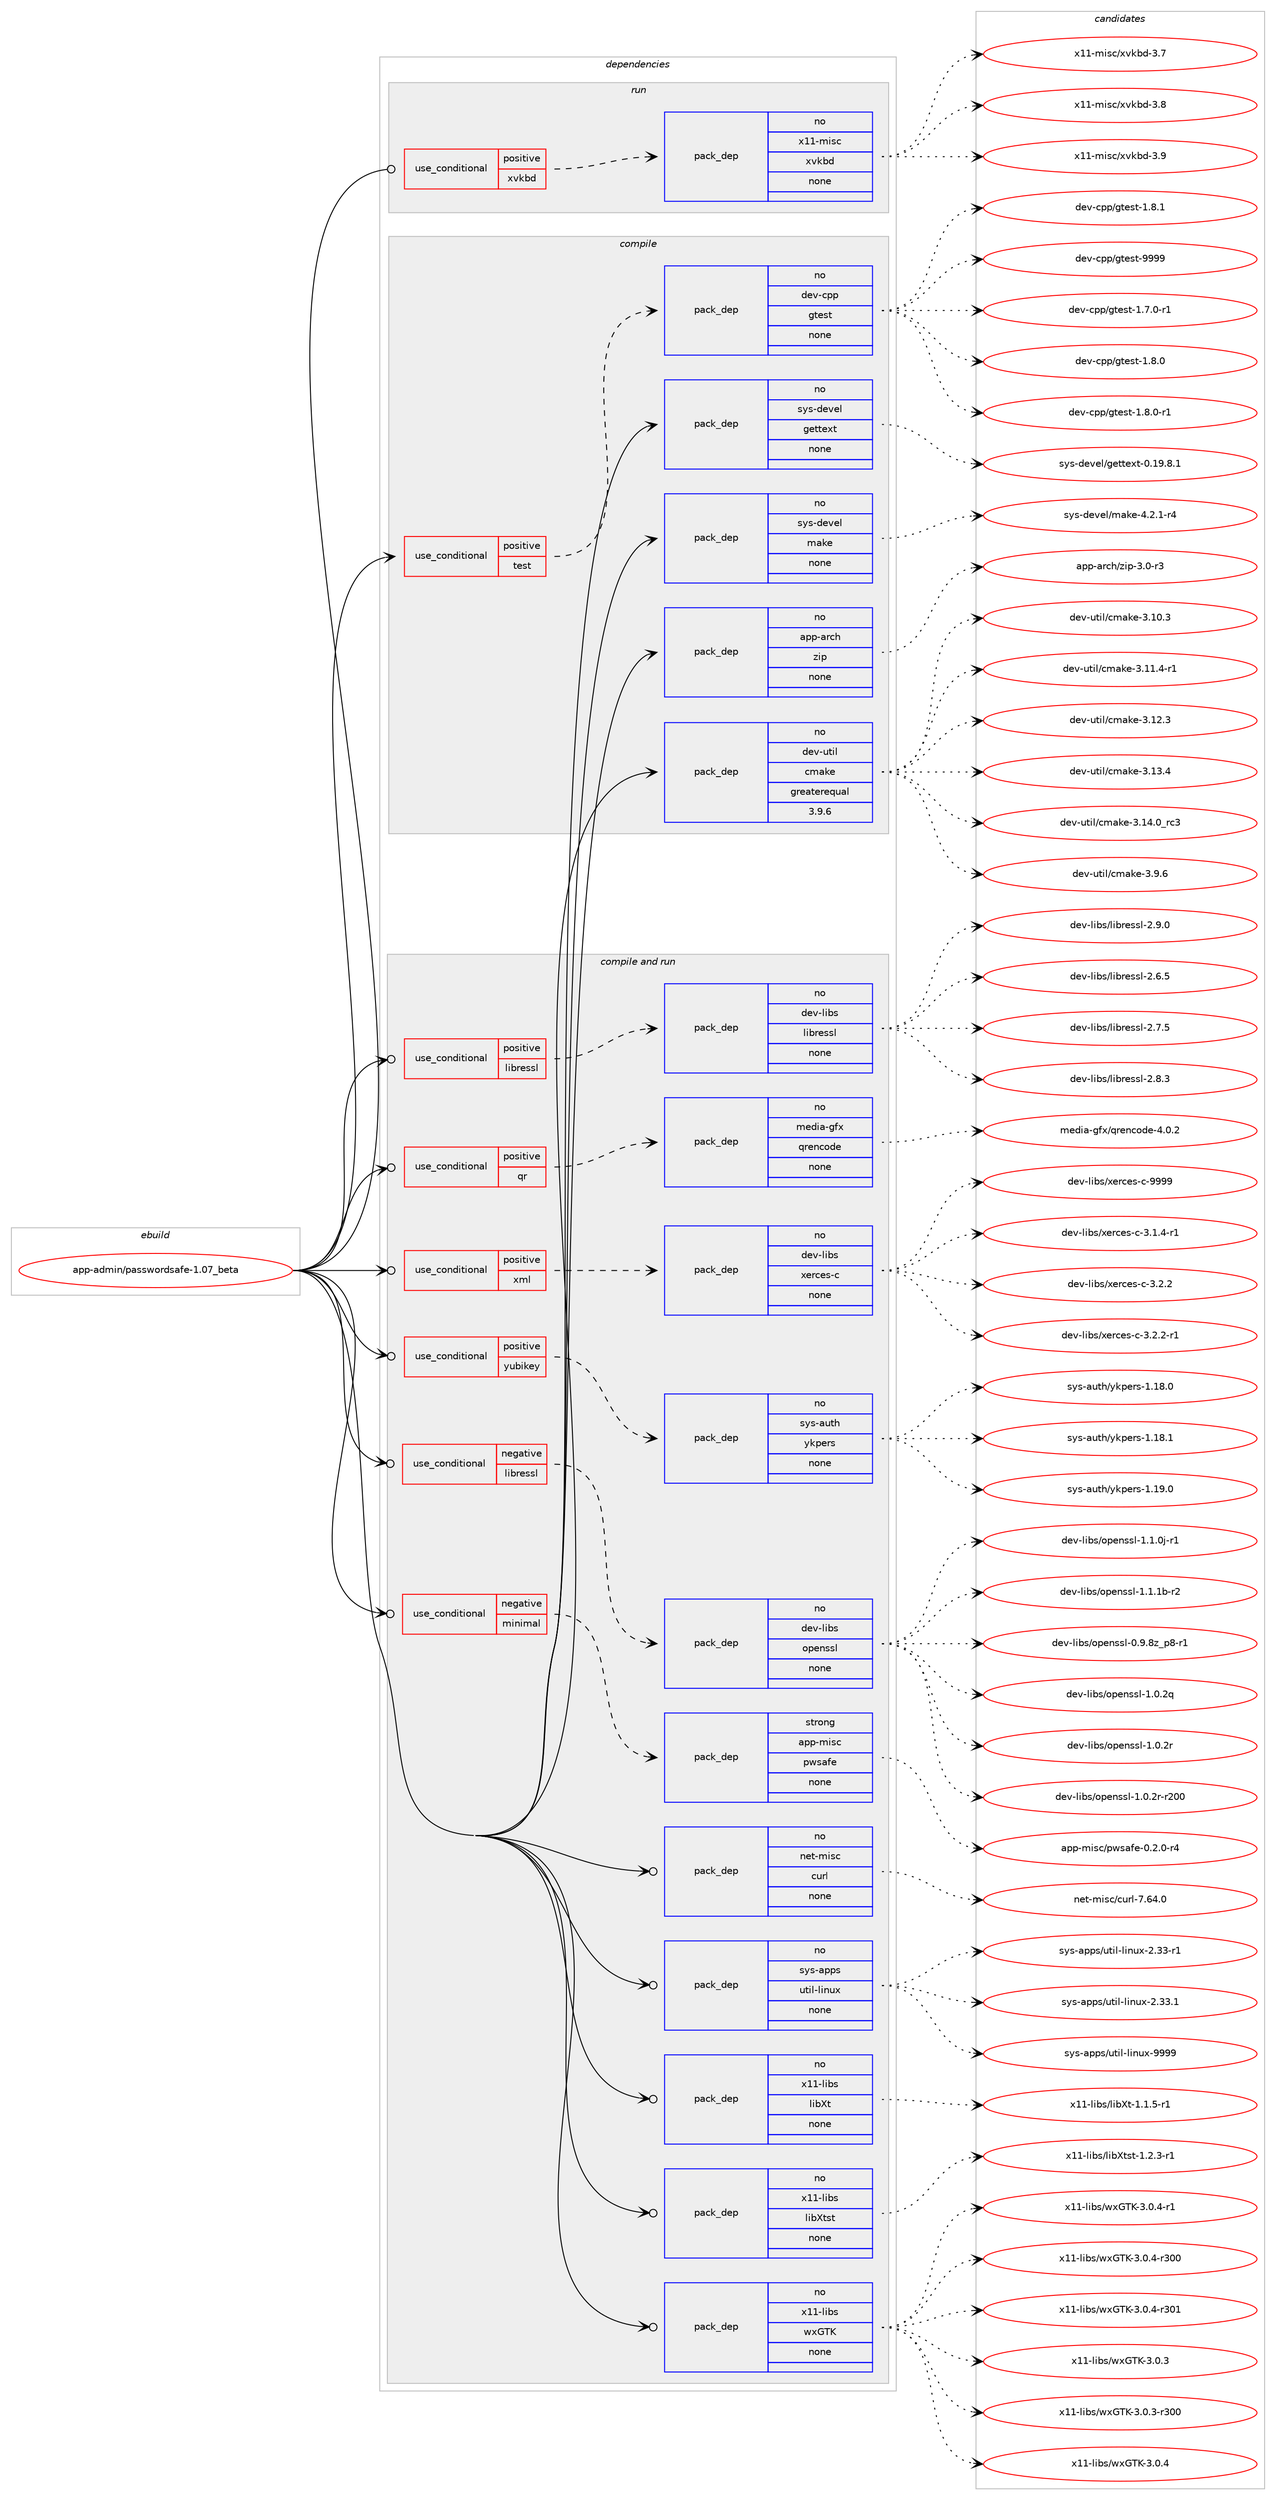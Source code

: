digraph prolog {

# *************
# Graph options
# *************

newrank=true;
concentrate=true;
compound=true;
graph [rankdir=LR,fontname=Helvetica,fontsize=10,ranksep=1.5];#, ranksep=2.5, nodesep=0.2];
edge  [arrowhead=vee];
node  [fontname=Helvetica,fontsize=10];

# **********
# The ebuild
# **********

subgraph cluster_leftcol {
color=gray;
rank=same;
label=<<i>ebuild</i>>;
id [label="app-admin/passwordsafe-1.07_beta", color=red, width=4, href="../app-admin/passwordsafe-1.07_beta.svg"];
}

# ****************
# The dependencies
# ****************

subgraph cluster_midcol {
color=gray;
label=<<i>dependencies</i>>;
subgraph cluster_compile {
fillcolor="#eeeeee";
style=filled;
label=<<i>compile</i>>;
subgraph cond345184 {
dependency1266852 [label=<<TABLE BORDER="0" CELLBORDER="1" CELLSPACING="0" CELLPADDING="4"><TR><TD ROWSPAN="3" CELLPADDING="10">use_conditional</TD></TR><TR><TD>positive</TD></TR><TR><TD>test</TD></TR></TABLE>>, shape=none, color=red];
subgraph pack902025 {
dependency1266853 [label=<<TABLE BORDER="0" CELLBORDER="1" CELLSPACING="0" CELLPADDING="4" WIDTH="220"><TR><TD ROWSPAN="6" CELLPADDING="30">pack_dep</TD></TR><TR><TD WIDTH="110">no</TD></TR><TR><TD>dev-cpp</TD></TR><TR><TD>gtest</TD></TR><TR><TD>none</TD></TR><TR><TD></TD></TR></TABLE>>, shape=none, color=blue];
}
dependency1266852:e -> dependency1266853:w [weight=20,style="dashed",arrowhead="vee"];
}
id:e -> dependency1266852:w [weight=20,style="solid",arrowhead="vee"];
subgraph pack902026 {
dependency1266854 [label=<<TABLE BORDER="0" CELLBORDER="1" CELLSPACING="0" CELLPADDING="4" WIDTH="220"><TR><TD ROWSPAN="6" CELLPADDING="30">pack_dep</TD></TR><TR><TD WIDTH="110">no</TD></TR><TR><TD>app-arch</TD></TR><TR><TD>zip</TD></TR><TR><TD>none</TD></TR><TR><TD></TD></TR></TABLE>>, shape=none, color=blue];
}
id:e -> dependency1266854:w [weight=20,style="solid",arrowhead="vee"];
subgraph pack902027 {
dependency1266855 [label=<<TABLE BORDER="0" CELLBORDER="1" CELLSPACING="0" CELLPADDING="4" WIDTH="220"><TR><TD ROWSPAN="6" CELLPADDING="30">pack_dep</TD></TR><TR><TD WIDTH="110">no</TD></TR><TR><TD>dev-util</TD></TR><TR><TD>cmake</TD></TR><TR><TD>greaterequal</TD></TR><TR><TD>3.9.6</TD></TR></TABLE>>, shape=none, color=blue];
}
id:e -> dependency1266855:w [weight=20,style="solid",arrowhead="vee"];
subgraph pack902028 {
dependency1266856 [label=<<TABLE BORDER="0" CELLBORDER="1" CELLSPACING="0" CELLPADDING="4" WIDTH="220"><TR><TD ROWSPAN="6" CELLPADDING="30">pack_dep</TD></TR><TR><TD WIDTH="110">no</TD></TR><TR><TD>sys-devel</TD></TR><TR><TD>gettext</TD></TR><TR><TD>none</TD></TR><TR><TD></TD></TR></TABLE>>, shape=none, color=blue];
}
id:e -> dependency1266856:w [weight=20,style="solid",arrowhead="vee"];
subgraph pack902029 {
dependency1266857 [label=<<TABLE BORDER="0" CELLBORDER="1" CELLSPACING="0" CELLPADDING="4" WIDTH="220"><TR><TD ROWSPAN="6" CELLPADDING="30">pack_dep</TD></TR><TR><TD WIDTH="110">no</TD></TR><TR><TD>sys-devel</TD></TR><TR><TD>make</TD></TR><TR><TD>none</TD></TR><TR><TD></TD></TR></TABLE>>, shape=none, color=blue];
}
id:e -> dependency1266857:w [weight=20,style="solid",arrowhead="vee"];
}
subgraph cluster_compileandrun {
fillcolor="#eeeeee";
style=filled;
label=<<i>compile and run</i>>;
subgraph cond345185 {
dependency1266858 [label=<<TABLE BORDER="0" CELLBORDER="1" CELLSPACING="0" CELLPADDING="4"><TR><TD ROWSPAN="3" CELLPADDING="10">use_conditional</TD></TR><TR><TD>negative</TD></TR><TR><TD>libressl</TD></TR></TABLE>>, shape=none, color=red];
subgraph pack902030 {
dependency1266859 [label=<<TABLE BORDER="0" CELLBORDER="1" CELLSPACING="0" CELLPADDING="4" WIDTH="220"><TR><TD ROWSPAN="6" CELLPADDING="30">pack_dep</TD></TR><TR><TD WIDTH="110">no</TD></TR><TR><TD>dev-libs</TD></TR><TR><TD>openssl</TD></TR><TR><TD>none</TD></TR><TR><TD></TD></TR></TABLE>>, shape=none, color=blue];
}
dependency1266858:e -> dependency1266859:w [weight=20,style="dashed",arrowhead="vee"];
}
id:e -> dependency1266858:w [weight=20,style="solid",arrowhead="odotvee"];
subgraph cond345186 {
dependency1266860 [label=<<TABLE BORDER="0" CELLBORDER="1" CELLSPACING="0" CELLPADDING="4"><TR><TD ROWSPAN="3" CELLPADDING="10">use_conditional</TD></TR><TR><TD>negative</TD></TR><TR><TD>minimal</TD></TR></TABLE>>, shape=none, color=red];
subgraph pack902031 {
dependency1266861 [label=<<TABLE BORDER="0" CELLBORDER="1" CELLSPACING="0" CELLPADDING="4" WIDTH="220"><TR><TD ROWSPAN="6" CELLPADDING="30">pack_dep</TD></TR><TR><TD WIDTH="110">strong</TD></TR><TR><TD>app-misc</TD></TR><TR><TD>pwsafe</TD></TR><TR><TD>none</TD></TR><TR><TD></TD></TR></TABLE>>, shape=none, color=blue];
}
dependency1266860:e -> dependency1266861:w [weight=20,style="dashed",arrowhead="vee"];
}
id:e -> dependency1266860:w [weight=20,style="solid",arrowhead="odotvee"];
subgraph cond345187 {
dependency1266862 [label=<<TABLE BORDER="0" CELLBORDER="1" CELLSPACING="0" CELLPADDING="4"><TR><TD ROWSPAN="3" CELLPADDING="10">use_conditional</TD></TR><TR><TD>positive</TD></TR><TR><TD>libressl</TD></TR></TABLE>>, shape=none, color=red];
subgraph pack902032 {
dependency1266863 [label=<<TABLE BORDER="0" CELLBORDER="1" CELLSPACING="0" CELLPADDING="4" WIDTH="220"><TR><TD ROWSPAN="6" CELLPADDING="30">pack_dep</TD></TR><TR><TD WIDTH="110">no</TD></TR><TR><TD>dev-libs</TD></TR><TR><TD>libressl</TD></TR><TR><TD>none</TD></TR><TR><TD></TD></TR></TABLE>>, shape=none, color=blue];
}
dependency1266862:e -> dependency1266863:w [weight=20,style="dashed",arrowhead="vee"];
}
id:e -> dependency1266862:w [weight=20,style="solid",arrowhead="odotvee"];
subgraph cond345188 {
dependency1266864 [label=<<TABLE BORDER="0" CELLBORDER="1" CELLSPACING="0" CELLPADDING="4"><TR><TD ROWSPAN="3" CELLPADDING="10">use_conditional</TD></TR><TR><TD>positive</TD></TR><TR><TD>qr</TD></TR></TABLE>>, shape=none, color=red];
subgraph pack902033 {
dependency1266865 [label=<<TABLE BORDER="0" CELLBORDER="1" CELLSPACING="0" CELLPADDING="4" WIDTH="220"><TR><TD ROWSPAN="6" CELLPADDING="30">pack_dep</TD></TR><TR><TD WIDTH="110">no</TD></TR><TR><TD>media-gfx</TD></TR><TR><TD>qrencode</TD></TR><TR><TD>none</TD></TR><TR><TD></TD></TR></TABLE>>, shape=none, color=blue];
}
dependency1266864:e -> dependency1266865:w [weight=20,style="dashed",arrowhead="vee"];
}
id:e -> dependency1266864:w [weight=20,style="solid",arrowhead="odotvee"];
subgraph cond345189 {
dependency1266866 [label=<<TABLE BORDER="0" CELLBORDER="1" CELLSPACING="0" CELLPADDING="4"><TR><TD ROWSPAN="3" CELLPADDING="10">use_conditional</TD></TR><TR><TD>positive</TD></TR><TR><TD>xml</TD></TR></TABLE>>, shape=none, color=red];
subgraph pack902034 {
dependency1266867 [label=<<TABLE BORDER="0" CELLBORDER="1" CELLSPACING="0" CELLPADDING="4" WIDTH="220"><TR><TD ROWSPAN="6" CELLPADDING="30">pack_dep</TD></TR><TR><TD WIDTH="110">no</TD></TR><TR><TD>dev-libs</TD></TR><TR><TD>xerces-c</TD></TR><TR><TD>none</TD></TR><TR><TD></TD></TR></TABLE>>, shape=none, color=blue];
}
dependency1266866:e -> dependency1266867:w [weight=20,style="dashed",arrowhead="vee"];
}
id:e -> dependency1266866:w [weight=20,style="solid",arrowhead="odotvee"];
subgraph cond345190 {
dependency1266868 [label=<<TABLE BORDER="0" CELLBORDER="1" CELLSPACING="0" CELLPADDING="4"><TR><TD ROWSPAN="3" CELLPADDING="10">use_conditional</TD></TR><TR><TD>positive</TD></TR><TR><TD>yubikey</TD></TR></TABLE>>, shape=none, color=red];
subgraph pack902035 {
dependency1266869 [label=<<TABLE BORDER="0" CELLBORDER="1" CELLSPACING="0" CELLPADDING="4" WIDTH="220"><TR><TD ROWSPAN="6" CELLPADDING="30">pack_dep</TD></TR><TR><TD WIDTH="110">no</TD></TR><TR><TD>sys-auth</TD></TR><TR><TD>ykpers</TD></TR><TR><TD>none</TD></TR><TR><TD></TD></TR></TABLE>>, shape=none, color=blue];
}
dependency1266868:e -> dependency1266869:w [weight=20,style="dashed",arrowhead="vee"];
}
id:e -> dependency1266868:w [weight=20,style="solid",arrowhead="odotvee"];
subgraph pack902036 {
dependency1266870 [label=<<TABLE BORDER="0" CELLBORDER="1" CELLSPACING="0" CELLPADDING="4" WIDTH="220"><TR><TD ROWSPAN="6" CELLPADDING="30">pack_dep</TD></TR><TR><TD WIDTH="110">no</TD></TR><TR><TD>net-misc</TD></TR><TR><TD>curl</TD></TR><TR><TD>none</TD></TR><TR><TD></TD></TR></TABLE>>, shape=none, color=blue];
}
id:e -> dependency1266870:w [weight=20,style="solid",arrowhead="odotvee"];
subgraph pack902037 {
dependency1266871 [label=<<TABLE BORDER="0" CELLBORDER="1" CELLSPACING="0" CELLPADDING="4" WIDTH="220"><TR><TD ROWSPAN="6" CELLPADDING="30">pack_dep</TD></TR><TR><TD WIDTH="110">no</TD></TR><TR><TD>sys-apps</TD></TR><TR><TD>util-linux</TD></TR><TR><TD>none</TD></TR><TR><TD></TD></TR></TABLE>>, shape=none, color=blue];
}
id:e -> dependency1266871:w [weight=20,style="solid",arrowhead="odotvee"];
subgraph pack902038 {
dependency1266872 [label=<<TABLE BORDER="0" CELLBORDER="1" CELLSPACING="0" CELLPADDING="4" WIDTH="220"><TR><TD ROWSPAN="6" CELLPADDING="30">pack_dep</TD></TR><TR><TD WIDTH="110">no</TD></TR><TR><TD>x11-libs</TD></TR><TR><TD>libXt</TD></TR><TR><TD>none</TD></TR><TR><TD></TD></TR></TABLE>>, shape=none, color=blue];
}
id:e -> dependency1266872:w [weight=20,style="solid",arrowhead="odotvee"];
subgraph pack902039 {
dependency1266873 [label=<<TABLE BORDER="0" CELLBORDER="1" CELLSPACING="0" CELLPADDING="4" WIDTH="220"><TR><TD ROWSPAN="6" CELLPADDING="30">pack_dep</TD></TR><TR><TD WIDTH="110">no</TD></TR><TR><TD>x11-libs</TD></TR><TR><TD>libXtst</TD></TR><TR><TD>none</TD></TR><TR><TD></TD></TR></TABLE>>, shape=none, color=blue];
}
id:e -> dependency1266873:w [weight=20,style="solid",arrowhead="odotvee"];
subgraph pack902040 {
dependency1266874 [label=<<TABLE BORDER="0" CELLBORDER="1" CELLSPACING="0" CELLPADDING="4" WIDTH="220"><TR><TD ROWSPAN="6" CELLPADDING="30">pack_dep</TD></TR><TR><TD WIDTH="110">no</TD></TR><TR><TD>x11-libs</TD></TR><TR><TD>wxGTK</TD></TR><TR><TD>none</TD></TR><TR><TD></TD></TR></TABLE>>, shape=none, color=blue];
}
id:e -> dependency1266874:w [weight=20,style="solid",arrowhead="odotvee"];
}
subgraph cluster_run {
fillcolor="#eeeeee";
style=filled;
label=<<i>run</i>>;
subgraph cond345191 {
dependency1266875 [label=<<TABLE BORDER="0" CELLBORDER="1" CELLSPACING="0" CELLPADDING="4"><TR><TD ROWSPAN="3" CELLPADDING="10">use_conditional</TD></TR><TR><TD>positive</TD></TR><TR><TD>xvkbd</TD></TR></TABLE>>, shape=none, color=red];
subgraph pack902041 {
dependency1266876 [label=<<TABLE BORDER="0" CELLBORDER="1" CELLSPACING="0" CELLPADDING="4" WIDTH="220"><TR><TD ROWSPAN="6" CELLPADDING="30">pack_dep</TD></TR><TR><TD WIDTH="110">no</TD></TR><TR><TD>x11-misc</TD></TR><TR><TD>xvkbd</TD></TR><TR><TD>none</TD></TR><TR><TD></TD></TR></TABLE>>, shape=none, color=blue];
}
dependency1266875:e -> dependency1266876:w [weight=20,style="dashed",arrowhead="vee"];
}
id:e -> dependency1266875:w [weight=20,style="solid",arrowhead="odot"];
}
}

# **************
# The candidates
# **************

subgraph cluster_choices {
rank=same;
color=gray;
label=<<i>candidates</i>>;

subgraph choice902025 {
color=black;
nodesep=1;
choice1001011184599112112471031161011151164549465546484511449 [label="dev-cpp/gtest-1.7.0-r1", color=red, width=4,href="../dev-cpp/gtest-1.7.0-r1.svg"];
choice100101118459911211247103116101115116454946564648 [label="dev-cpp/gtest-1.8.0", color=red, width=4,href="../dev-cpp/gtest-1.8.0.svg"];
choice1001011184599112112471031161011151164549465646484511449 [label="dev-cpp/gtest-1.8.0-r1", color=red, width=4,href="../dev-cpp/gtest-1.8.0-r1.svg"];
choice100101118459911211247103116101115116454946564649 [label="dev-cpp/gtest-1.8.1", color=red, width=4,href="../dev-cpp/gtest-1.8.1.svg"];
choice1001011184599112112471031161011151164557575757 [label="dev-cpp/gtest-9999", color=red, width=4,href="../dev-cpp/gtest-9999.svg"];
dependency1266853:e -> choice1001011184599112112471031161011151164549465546484511449:w [style=dotted,weight="100"];
dependency1266853:e -> choice100101118459911211247103116101115116454946564648:w [style=dotted,weight="100"];
dependency1266853:e -> choice1001011184599112112471031161011151164549465646484511449:w [style=dotted,weight="100"];
dependency1266853:e -> choice100101118459911211247103116101115116454946564649:w [style=dotted,weight="100"];
dependency1266853:e -> choice1001011184599112112471031161011151164557575757:w [style=dotted,weight="100"];
}
subgraph choice902026 {
color=black;
nodesep=1;
choice9711211245971149910447122105112455146484511451 [label="app-arch/zip-3.0-r3", color=red, width=4,href="../app-arch/zip-3.0-r3.svg"];
dependency1266854:e -> choice9711211245971149910447122105112455146484511451:w [style=dotted,weight="100"];
}
subgraph choice902027 {
color=black;
nodesep=1;
choice1001011184511711610510847991099710710145514649484651 [label="dev-util/cmake-3.10.3", color=red, width=4,href="../dev-util/cmake-3.10.3.svg"];
choice10010111845117116105108479910997107101455146494946524511449 [label="dev-util/cmake-3.11.4-r1", color=red, width=4,href="../dev-util/cmake-3.11.4-r1.svg"];
choice1001011184511711610510847991099710710145514649504651 [label="dev-util/cmake-3.12.3", color=red, width=4,href="../dev-util/cmake-3.12.3.svg"];
choice1001011184511711610510847991099710710145514649514652 [label="dev-util/cmake-3.13.4", color=red, width=4,href="../dev-util/cmake-3.13.4.svg"];
choice1001011184511711610510847991099710710145514649524648951149951 [label="dev-util/cmake-3.14.0_rc3", color=red, width=4,href="../dev-util/cmake-3.14.0_rc3.svg"];
choice10010111845117116105108479910997107101455146574654 [label="dev-util/cmake-3.9.6", color=red, width=4,href="../dev-util/cmake-3.9.6.svg"];
dependency1266855:e -> choice1001011184511711610510847991099710710145514649484651:w [style=dotted,weight="100"];
dependency1266855:e -> choice10010111845117116105108479910997107101455146494946524511449:w [style=dotted,weight="100"];
dependency1266855:e -> choice1001011184511711610510847991099710710145514649504651:w [style=dotted,weight="100"];
dependency1266855:e -> choice1001011184511711610510847991099710710145514649514652:w [style=dotted,weight="100"];
dependency1266855:e -> choice1001011184511711610510847991099710710145514649524648951149951:w [style=dotted,weight="100"];
dependency1266855:e -> choice10010111845117116105108479910997107101455146574654:w [style=dotted,weight="100"];
}
subgraph choice902028 {
color=black;
nodesep=1;
choice1151211154510010111810110847103101116116101120116454846495746564649 [label="sys-devel/gettext-0.19.8.1", color=red, width=4,href="../sys-devel/gettext-0.19.8.1.svg"];
dependency1266856:e -> choice1151211154510010111810110847103101116116101120116454846495746564649:w [style=dotted,weight="100"];
}
subgraph choice902029 {
color=black;
nodesep=1;
choice1151211154510010111810110847109971071014552465046494511452 [label="sys-devel/make-4.2.1-r4", color=red, width=4,href="../sys-devel/make-4.2.1-r4.svg"];
dependency1266857:e -> choice1151211154510010111810110847109971071014552465046494511452:w [style=dotted,weight="100"];
}
subgraph choice902030 {
color=black;
nodesep=1;
choice10010111845108105981154711111210111011511510845484657465612295112564511449 [label="dev-libs/openssl-0.9.8z_p8-r1", color=red, width=4,href="../dev-libs/openssl-0.9.8z_p8-r1.svg"];
choice100101118451081059811547111112101110115115108454946484650113 [label="dev-libs/openssl-1.0.2q", color=red, width=4,href="../dev-libs/openssl-1.0.2q.svg"];
choice100101118451081059811547111112101110115115108454946484650114 [label="dev-libs/openssl-1.0.2r", color=red, width=4,href="../dev-libs/openssl-1.0.2r.svg"];
choice10010111845108105981154711111210111011511510845494648465011445114504848 [label="dev-libs/openssl-1.0.2r-r200", color=red, width=4,href="../dev-libs/openssl-1.0.2r-r200.svg"];
choice1001011184510810598115471111121011101151151084549464946481064511449 [label="dev-libs/openssl-1.1.0j-r1", color=red, width=4,href="../dev-libs/openssl-1.1.0j-r1.svg"];
choice100101118451081059811547111112101110115115108454946494649984511450 [label="dev-libs/openssl-1.1.1b-r2", color=red, width=4,href="../dev-libs/openssl-1.1.1b-r2.svg"];
dependency1266859:e -> choice10010111845108105981154711111210111011511510845484657465612295112564511449:w [style=dotted,weight="100"];
dependency1266859:e -> choice100101118451081059811547111112101110115115108454946484650113:w [style=dotted,weight="100"];
dependency1266859:e -> choice100101118451081059811547111112101110115115108454946484650114:w [style=dotted,weight="100"];
dependency1266859:e -> choice10010111845108105981154711111210111011511510845494648465011445114504848:w [style=dotted,weight="100"];
dependency1266859:e -> choice1001011184510810598115471111121011101151151084549464946481064511449:w [style=dotted,weight="100"];
dependency1266859:e -> choice100101118451081059811547111112101110115115108454946494649984511450:w [style=dotted,weight="100"];
}
subgraph choice902031 {
color=black;
nodesep=1;
choice97112112451091051159947112119115971021014548465046484511452 [label="app-misc/pwsafe-0.2.0-r4", color=red, width=4,href="../app-misc/pwsafe-0.2.0-r4.svg"];
dependency1266861:e -> choice97112112451091051159947112119115971021014548465046484511452:w [style=dotted,weight="100"];
}
subgraph choice902032 {
color=black;
nodesep=1;
choice10010111845108105981154710810598114101115115108455046544653 [label="dev-libs/libressl-2.6.5", color=red, width=4,href="../dev-libs/libressl-2.6.5.svg"];
choice10010111845108105981154710810598114101115115108455046554653 [label="dev-libs/libressl-2.7.5", color=red, width=4,href="../dev-libs/libressl-2.7.5.svg"];
choice10010111845108105981154710810598114101115115108455046564651 [label="dev-libs/libressl-2.8.3", color=red, width=4,href="../dev-libs/libressl-2.8.3.svg"];
choice10010111845108105981154710810598114101115115108455046574648 [label="dev-libs/libressl-2.9.0", color=red, width=4,href="../dev-libs/libressl-2.9.0.svg"];
dependency1266863:e -> choice10010111845108105981154710810598114101115115108455046544653:w [style=dotted,weight="100"];
dependency1266863:e -> choice10010111845108105981154710810598114101115115108455046554653:w [style=dotted,weight="100"];
dependency1266863:e -> choice10010111845108105981154710810598114101115115108455046564651:w [style=dotted,weight="100"];
dependency1266863:e -> choice10010111845108105981154710810598114101115115108455046574648:w [style=dotted,weight="100"];
}
subgraph choice902033 {
color=black;
nodesep=1;
choice10910110010597451031021204711311410111099111100101455246484650 [label="media-gfx/qrencode-4.0.2", color=red, width=4,href="../media-gfx/qrencode-4.0.2.svg"];
dependency1266865:e -> choice10910110010597451031021204711311410111099111100101455246484650:w [style=dotted,weight="100"];
}
subgraph choice902034 {
color=black;
nodesep=1;
choice1001011184510810598115471201011149910111545994551464946524511449 [label="dev-libs/xerces-c-3.1.4-r1", color=red, width=4,href="../dev-libs/xerces-c-3.1.4-r1.svg"];
choice100101118451081059811547120101114991011154599455146504650 [label="dev-libs/xerces-c-3.2.2", color=red, width=4,href="../dev-libs/xerces-c-3.2.2.svg"];
choice1001011184510810598115471201011149910111545994551465046504511449 [label="dev-libs/xerces-c-3.2.2-r1", color=red, width=4,href="../dev-libs/xerces-c-3.2.2-r1.svg"];
choice1001011184510810598115471201011149910111545994557575757 [label="dev-libs/xerces-c-9999", color=red, width=4,href="../dev-libs/xerces-c-9999.svg"];
dependency1266867:e -> choice1001011184510810598115471201011149910111545994551464946524511449:w [style=dotted,weight="100"];
dependency1266867:e -> choice100101118451081059811547120101114991011154599455146504650:w [style=dotted,weight="100"];
dependency1266867:e -> choice1001011184510810598115471201011149910111545994551465046504511449:w [style=dotted,weight="100"];
dependency1266867:e -> choice1001011184510810598115471201011149910111545994557575757:w [style=dotted,weight="100"];
}
subgraph choice902035 {
color=black;
nodesep=1;
choice11512111545971171161044712110711210111411545494649564648 [label="sys-auth/ykpers-1.18.0", color=red, width=4,href="../sys-auth/ykpers-1.18.0.svg"];
choice11512111545971171161044712110711210111411545494649564649 [label="sys-auth/ykpers-1.18.1", color=red, width=4,href="../sys-auth/ykpers-1.18.1.svg"];
choice11512111545971171161044712110711210111411545494649574648 [label="sys-auth/ykpers-1.19.0", color=red, width=4,href="../sys-auth/ykpers-1.19.0.svg"];
dependency1266869:e -> choice11512111545971171161044712110711210111411545494649564648:w [style=dotted,weight="100"];
dependency1266869:e -> choice11512111545971171161044712110711210111411545494649564649:w [style=dotted,weight="100"];
dependency1266869:e -> choice11512111545971171161044712110711210111411545494649574648:w [style=dotted,weight="100"];
}
subgraph choice902036 {
color=black;
nodesep=1;
choice1101011164510910511599479911711410845554654524648 [label="net-misc/curl-7.64.0", color=red, width=4,href="../net-misc/curl-7.64.0.svg"];
dependency1266870:e -> choice1101011164510910511599479911711410845554654524648:w [style=dotted,weight="100"];
}
subgraph choice902037 {
color=black;
nodesep=1;
choice1151211154597112112115471171161051084510810511011712045504651514511449 [label="sys-apps/util-linux-2.33-r1", color=red, width=4,href="../sys-apps/util-linux-2.33-r1.svg"];
choice1151211154597112112115471171161051084510810511011712045504651514649 [label="sys-apps/util-linux-2.33.1", color=red, width=4,href="../sys-apps/util-linux-2.33.1.svg"];
choice115121115459711211211547117116105108451081051101171204557575757 [label="sys-apps/util-linux-9999", color=red, width=4,href="../sys-apps/util-linux-9999.svg"];
dependency1266871:e -> choice1151211154597112112115471171161051084510810511011712045504651514511449:w [style=dotted,weight="100"];
dependency1266871:e -> choice1151211154597112112115471171161051084510810511011712045504651514649:w [style=dotted,weight="100"];
dependency1266871:e -> choice115121115459711211211547117116105108451081051101171204557575757:w [style=dotted,weight="100"];
}
subgraph choice902038 {
color=black;
nodesep=1;
choice120494945108105981154710810598881164549464946534511449 [label="x11-libs/libXt-1.1.5-r1", color=red, width=4,href="../x11-libs/libXt-1.1.5-r1.svg"];
dependency1266872:e -> choice120494945108105981154710810598881164549464946534511449:w [style=dotted,weight="100"];
}
subgraph choice902039 {
color=black;
nodesep=1;
choice120494945108105981154710810598881161151164549465046514511449 [label="x11-libs/libXtst-1.2.3-r1", color=red, width=4,href="../x11-libs/libXtst-1.2.3-r1.svg"];
dependency1266873:e -> choice120494945108105981154710810598881161151164549465046514511449:w [style=dotted,weight="100"];
}
subgraph choice902040 {
color=black;
nodesep=1;
choice1204949451081059811547119120718475455146484651 [label="x11-libs/wxGTK-3.0.3", color=red, width=4,href="../x11-libs/wxGTK-3.0.3.svg"];
choice120494945108105981154711912071847545514648465145114514848 [label="x11-libs/wxGTK-3.0.3-r300", color=red, width=4,href="../x11-libs/wxGTK-3.0.3-r300.svg"];
choice1204949451081059811547119120718475455146484652 [label="x11-libs/wxGTK-3.0.4", color=red, width=4,href="../x11-libs/wxGTK-3.0.4.svg"];
choice12049494510810598115471191207184754551464846524511449 [label="x11-libs/wxGTK-3.0.4-r1", color=red, width=4,href="../x11-libs/wxGTK-3.0.4-r1.svg"];
choice120494945108105981154711912071847545514648465245114514848 [label="x11-libs/wxGTK-3.0.4-r300", color=red, width=4,href="../x11-libs/wxGTK-3.0.4-r300.svg"];
choice120494945108105981154711912071847545514648465245114514849 [label="x11-libs/wxGTK-3.0.4-r301", color=red, width=4,href="../x11-libs/wxGTK-3.0.4-r301.svg"];
dependency1266874:e -> choice1204949451081059811547119120718475455146484651:w [style=dotted,weight="100"];
dependency1266874:e -> choice120494945108105981154711912071847545514648465145114514848:w [style=dotted,weight="100"];
dependency1266874:e -> choice1204949451081059811547119120718475455146484652:w [style=dotted,weight="100"];
dependency1266874:e -> choice12049494510810598115471191207184754551464846524511449:w [style=dotted,weight="100"];
dependency1266874:e -> choice120494945108105981154711912071847545514648465245114514848:w [style=dotted,weight="100"];
dependency1266874:e -> choice120494945108105981154711912071847545514648465245114514849:w [style=dotted,weight="100"];
}
subgraph choice902041 {
color=black;
nodesep=1;
choice12049494510910511599471201181079810045514655 [label="x11-misc/xvkbd-3.7", color=red, width=4,href="../x11-misc/xvkbd-3.7.svg"];
choice12049494510910511599471201181079810045514656 [label="x11-misc/xvkbd-3.8", color=red, width=4,href="../x11-misc/xvkbd-3.8.svg"];
choice12049494510910511599471201181079810045514657 [label="x11-misc/xvkbd-3.9", color=red, width=4,href="../x11-misc/xvkbd-3.9.svg"];
dependency1266876:e -> choice12049494510910511599471201181079810045514655:w [style=dotted,weight="100"];
dependency1266876:e -> choice12049494510910511599471201181079810045514656:w [style=dotted,weight="100"];
dependency1266876:e -> choice12049494510910511599471201181079810045514657:w [style=dotted,weight="100"];
}
}

}
